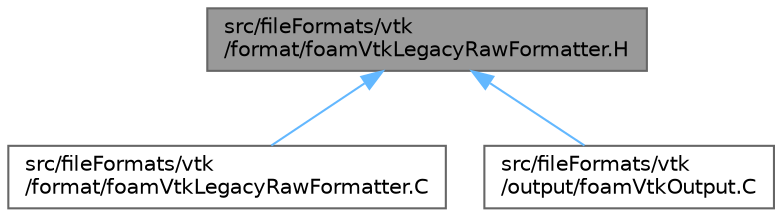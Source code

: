 digraph "src/fileFormats/vtk/format/foamVtkLegacyRawFormatter.H"
{
 // LATEX_PDF_SIZE
  bgcolor="transparent";
  edge [fontname=Helvetica,fontsize=10,labelfontname=Helvetica,labelfontsize=10];
  node [fontname=Helvetica,fontsize=10,shape=box,height=0.2,width=0.4];
  Node1 [id="Node000001",label="src/fileFormats/vtk\l/format/foamVtkLegacyRawFormatter.H",height=0.2,width=0.4,color="gray40", fillcolor="grey60", style="filled", fontcolor="black",tooltip=" "];
  Node1 -> Node2 [id="edge1_Node000001_Node000002",dir="back",color="steelblue1",style="solid",tooltip=" "];
  Node2 [id="Node000002",label="src/fileFormats/vtk\l/format/foamVtkLegacyRawFormatter.C",height=0.2,width=0.4,color="grey40", fillcolor="white", style="filled",URL="$foamVtkLegacyRawFormatter_8C.html",tooltip=" "];
  Node1 -> Node3 [id="edge2_Node000001_Node000003",dir="back",color="steelblue1",style="solid",tooltip=" "];
  Node3 [id="Node000003",label="src/fileFormats/vtk\l/output/foamVtkOutput.C",height=0.2,width=0.4,color="grey40", fillcolor="white", style="filled",URL="$foamVtkOutput_8C.html",tooltip=" "];
}
